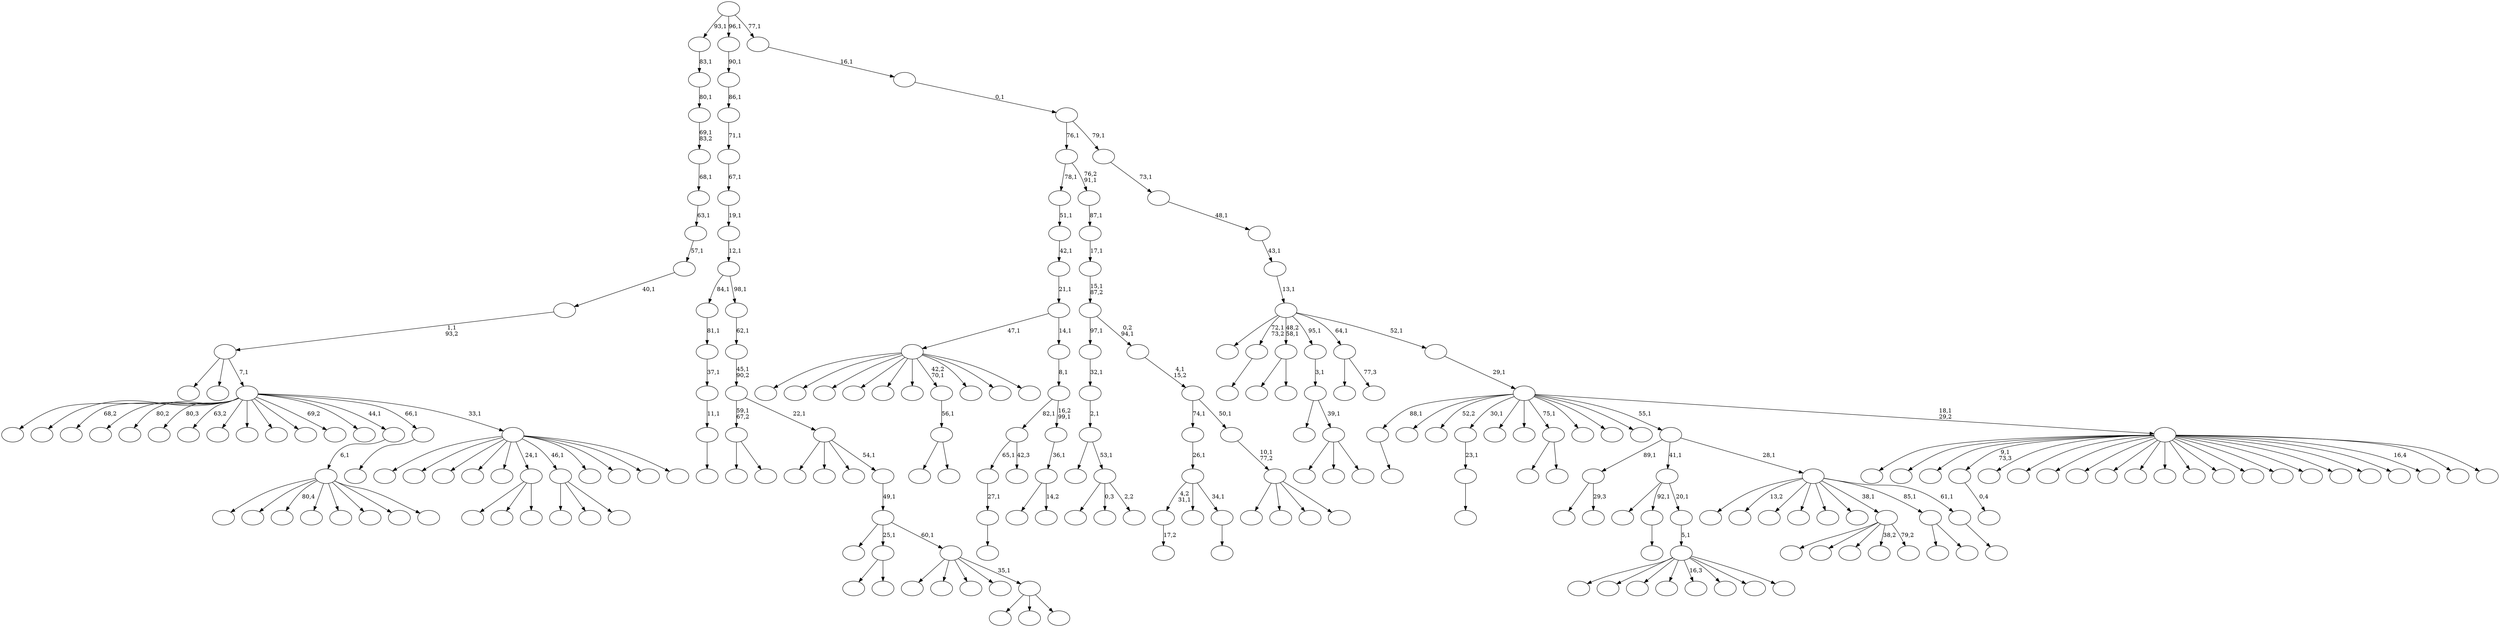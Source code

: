 digraph T {
	250 [label=""]
	249 [label=""]
	248 [label=""]
	247 [label=""]
	246 [label=""]
	245 [label=""]
	244 [label=""]
	243 [label=""]
	242 [label=""]
	241 [label=""]
	240 [label=""]
	239 [label=""]
	238 [label=""]
	237 [label=""]
	236 [label=""]
	235 [label=""]
	234 [label=""]
	233 [label=""]
	232 [label=""]
	231 [label=""]
	230 [label=""]
	229 [label=""]
	228 [label=""]
	227 [label=""]
	226 [label=""]
	225 [label=""]
	224 [label=""]
	223 [label=""]
	222 [label=""]
	221 [label=""]
	220 [label=""]
	219 [label=""]
	218 [label=""]
	217 [label=""]
	216 [label=""]
	215 [label=""]
	214 [label=""]
	213 [label=""]
	212 [label=""]
	211 [label=""]
	210 [label=""]
	209 [label=""]
	208 [label=""]
	207 [label=""]
	206 [label=""]
	205 [label=""]
	204 [label=""]
	203 [label=""]
	202 [label=""]
	201 [label=""]
	200 [label=""]
	199 [label=""]
	198 [label=""]
	197 [label=""]
	196 [label=""]
	195 [label=""]
	194 [label=""]
	193 [label=""]
	192 [label=""]
	191 [label=""]
	190 [label=""]
	189 [label=""]
	188 [label=""]
	187 [label=""]
	186 [label=""]
	185 [label=""]
	184 [label=""]
	183 [label=""]
	182 [label=""]
	181 [label=""]
	180 [label=""]
	179 [label=""]
	178 [label=""]
	177 [label=""]
	176 [label=""]
	175 [label=""]
	174 [label=""]
	173 [label=""]
	172 [label=""]
	171 [label=""]
	170 [label=""]
	169 [label=""]
	168 [label=""]
	167 [label=""]
	166 [label=""]
	165 [label=""]
	164 [label=""]
	163 [label=""]
	162 [label=""]
	161 [label=""]
	160 [label=""]
	159 [label=""]
	158 [label=""]
	157 [label=""]
	156 [label=""]
	155 [label=""]
	154 [label=""]
	153 [label=""]
	152 [label=""]
	151 [label=""]
	150 [label=""]
	149 [label=""]
	148 [label=""]
	147 [label=""]
	146 [label=""]
	145 [label=""]
	144 [label=""]
	143 [label=""]
	142 [label=""]
	141 [label=""]
	140 [label=""]
	139 [label=""]
	138 [label=""]
	137 [label=""]
	136 [label=""]
	135 [label=""]
	134 [label=""]
	133 [label=""]
	132 [label=""]
	131 [label=""]
	130 [label=""]
	129 [label=""]
	128 [label=""]
	127 [label=""]
	126 [label=""]
	125 [label=""]
	124 [label=""]
	123 [label=""]
	122 [label=""]
	121 [label=""]
	120 [label=""]
	119 [label=""]
	118 [label=""]
	117 [label=""]
	116 [label=""]
	115 [label=""]
	114 [label=""]
	113 [label=""]
	112 [label=""]
	111 [label=""]
	110 [label=""]
	109 [label=""]
	108 [label=""]
	107 [label=""]
	106 [label=""]
	105 [label=""]
	104 [label=""]
	103 [label=""]
	102 [label=""]
	101 [label=""]
	100 [label=""]
	99 [label=""]
	98 [label=""]
	97 [label=""]
	96 [label=""]
	95 [label=""]
	94 [label=""]
	93 [label=""]
	92 [label=""]
	91 [label=""]
	90 [label=""]
	89 [label=""]
	88 [label=""]
	87 [label=""]
	86 [label=""]
	85 [label=""]
	84 [label=""]
	83 [label=""]
	82 [label=""]
	81 [label=""]
	80 [label=""]
	79 [label=""]
	78 [label=""]
	77 [label=""]
	76 [label=""]
	75 [label=""]
	74 [label=""]
	73 [label=""]
	72 [label=""]
	71 [label=""]
	70 [label=""]
	69 [label=""]
	68 [label=""]
	67 [label=""]
	66 [label=""]
	65 [label=""]
	64 [label=""]
	63 [label=""]
	62 [label=""]
	61 [label=""]
	60 [label=""]
	59 [label=""]
	58 [label=""]
	57 [label=""]
	56 [label=""]
	55 [label=""]
	54 [label=""]
	53 [label=""]
	52 [label=""]
	51 [label=""]
	50 [label=""]
	49 [label=""]
	48 [label=""]
	47 [label=""]
	46 [label=""]
	45 [label=""]
	44 [label=""]
	43 [label=""]
	42 [label=""]
	41 [label=""]
	40 [label=""]
	39 [label=""]
	38 [label=""]
	37 [label=""]
	36 [label=""]
	35 [label=""]
	34 [label=""]
	33 [label=""]
	32 [label=""]
	31 [label=""]
	30 [label=""]
	29 [label=""]
	28 [label=""]
	27 [label=""]
	26 [label=""]
	25 [label=""]
	24 [label=""]
	23 [label=""]
	22 [label=""]
	21 [label=""]
	20 [label=""]
	19 [label=""]
	18 [label=""]
	17 [label=""]
	16 [label=""]
	15 [label=""]
	14 [label=""]
	13 [label=""]
	12 [label=""]
	11 [label=""]
	10 [label=""]
	9 [label=""]
	8 [label=""]
	7 [label=""]
	6 [label=""]
	5 [label=""]
	4 [label=""]
	3 [label=""]
	2 [label=""]
	1 [label=""]
	0 [label=""]
	236 -> 237 [label="0,4"]
	219 -> 220 [label=""]
	209 -> 210 [label="17,2"]
	202 -> 203 [label=""]
	195 -> 196 [label=""]
	194 -> 195 [label="27,1"]
	181 -> 194 [label="65,1"]
	181 -> 182 [label="42,3"]
	167 -> 168 [label=""]
	166 -> 167 [label="23,1"]
	163 -> 222 [label=""]
	163 -> 164 [label=""]
	162 -> 163 [label="56,1"]
	139 -> 193 [label=""]
	139 -> 140 [label=""]
	135 -> 136 [label=""]
	128 -> 229 [label=""]
	128 -> 192 [label=""]
	128 -> 129 [label=""]
	127 -> 176 [label=""]
	127 -> 128 [label="39,1"]
	126 -> 127 [label="3,1"]
	122 -> 183 [label=""]
	122 -> 123 [label=""]
	120 -> 121 [label=""]
	119 -> 209 [label="4,2\n31,1"]
	119 -> 169 [label=""]
	119 -> 120 [label="34,1"]
	118 -> 119 [label="26,1"]
	115 -> 241 [label=""]
	115 -> 230 [label=""]
	115 -> 204 [label=""]
	115 -> 144 [label="38,2"]
	115 -> 116 [label="79,2"]
	108 -> 177 [label=""]
	108 -> 109 [label="29,3"]
	105 -> 200 [label=""]
	105 -> 106 [label=""]
	103 -> 159 [label=""]
	103 -> 143 [label=""]
	103 -> 104 [label=""]
	101 -> 152 [label=""]
	101 -> 102 [label=""]
	98 -> 189 [label=""]
	98 -> 99 [label="77,3"]
	96 -> 226 [label=""]
	96 -> 208 [label=""]
	96 -> 199 [label=""]
	96 -> 190 [label=""]
	96 -> 179 [label="16,3"]
	96 -> 154 [label=""]
	96 -> 107 [label=""]
	96 -> 97 [label=""]
	95 -> 96 [label="5,1"]
	94 -> 138 [label=""]
	94 -> 135 [label="92,1"]
	94 -> 95 [label="20,1"]
	92 -> 247 [label=""]
	92 -> 246 [label=""]
	92 -> 233 [label=""]
	92 -> 228 [label=""]
	92 -> 215 [label=""]
	92 -> 185 [label=""]
	92 -> 162 [label="42,2\n70,1"]
	92 -> 156 [label=""]
	92 -> 117 [label=""]
	92 -> 93 [label=""]
	90 -> 214 [label=""]
	90 -> 157 [label=""]
	90 -> 91 [label=""]
	86 -> 238 [label=""]
	86 -> 145 [label="0,3"]
	86 -> 87 [label="2,2"]
	85 -> 207 [label=""]
	85 -> 86 [label="53,1"]
	84 -> 85 [label="2,1"]
	83 -> 84 [label="32,1"]
	81 -> 212 [label=""]
	81 -> 82 [label="14,2"]
	80 -> 81 [label="36,1"]
	79 -> 181 [label="82,1"]
	79 -> 80 [label="16,2\n99,1"]
	78 -> 79 [label="8,1"]
	77 -> 92 [label="47,1"]
	77 -> 78 [label="14,1"]
	76 -> 77 [label="21,1"]
	75 -> 76 [label="42,1"]
	74 -> 75 [label="51,1"]
	67 -> 68 [label=""]
	66 -> 67 [label="11,1"]
	65 -> 66 [label="37,1"]
	64 -> 65 [label="81,1"]
	62 -> 188 [label=""]
	62 -> 63 [label=""]
	60 -> 173 [label=""]
	60 -> 134 [label=""]
	60 -> 132 [label=""]
	60 -> 61 [label=""]
	59 -> 60 [label="10,1\n77,2"]
	58 -> 118 [label="74,1"]
	58 -> 59 [label="50,1"]
	57 -> 58 [label="4,1\n15,2"]
	56 -> 83 [label="97,1"]
	56 -> 57 [label="0,2\n94,1"]
	55 -> 56 [label="15,1\n87,2"]
	54 -> 55 [label="17,1"]
	53 -> 54 [label="87,1"]
	52 -> 74 [label="78,1"]
	52 -> 53 [label="76,2\n91,1"]
	50 -> 51 [label=""]
	49 -> 249 [label=""]
	49 -> 234 [label="13,2"]
	49 -> 216 [label=""]
	49 -> 201 [label=""]
	49 -> 161 [label=""]
	49 -> 137 [label=""]
	49 -> 115 [label="38,1"]
	49 -> 105 [label="85,1"]
	49 -> 50 [label="61,1"]
	48 -> 108 [label="89,1"]
	48 -> 94 [label="41,1"]
	48 -> 49 [label="28,1"]
	45 -> 240 [label=""]
	45 -> 235 [label=""]
	45 -> 218 [label="80,4"]
	45 -> 197 [label=""]
	45 -> 170 [label=""]
	45 -> 165 [label=""]
	45 -> 72 [label=""]
	45 -> 46 [label=""]
	44 -> 45 [label="6,1"]
	42 -> 43 [label=""]
	39 -> 245 [label=""]
	39 -> 224 [label=""]
	39 -> 223 [label=""]
	39 -> 153 [label=""]
	39 -> 142 [label=""]
	39 -> 103 [label="24,1"]
	39 -> 90 [label="46,1"]
	39 -> 89 [label=""]
	39 -> 47 [label=""]
	39 -> 41 [label=""]
	39 -> 40 [label=""]
	38 -> 242 [label=""]
	38 -> 239 [label=""]
	38 -> 205 [label="68,2"]
	38 -> 191 [label=""]
	38 -> 184 [label="80,2"]
	38 -> 180 [label="80,3"]
	38 -> 172 [label="63,2"]
	38 -> 150 [label=""]
	38 -> 149 [label=""]
	38 -> 146 [label=""]
	38 -> 141 [label=""]
	38 -> 112 [label="69,2"]
	38 -> 88 [label=""]
	38 -> 44 [label="44,1"]
	38 -> 42 [label="66,1"]
	38 -> 39 [label="33,1"]
	37 -> 174 [label=""]
	37 -> 147 [label=""]
	37 -> 38 [label="7,1"]
	36 -> 37 [label="1,1\n93,2"]
	35 -> 36 [label="40,1"]
	34 -> 35 [label="57,1"]
	33 -> 34 [label="63,1"]
	32 -> 33 [label="68,1"]
	31 -> 32 [label="69,1\n83,2"]
	30 -> 31 [label="80,1"]
	29 -> 30 [label="83,1"]
	27 -> 250 [label=""]
	27 -> 100 [label=""]
	27 -> 28 [label=""]
	26 -> 175 [label=""]
	26 -> 155 [label=""]
	26 -> 124 [label=""]
	26 -> 70 [label=""]
	26 -> 27 [label="35,1"]
	25 -> 232 [label=""]
	25 -> 62 [label="25,1"]
	25 -> 26 [label="60,1"]
	24 -> 25 [label="49,1"]
	23 -> 130 [label=""]
	23 -> 73 [label=""]
	23 -> 71 [label=""]
	23 -> 24 [label="54,1"]
	22 -> 101 [label="59,1\n67,2"]
	22 -> 23 [label="22,1"]
	21 -> 22 [label="45,1\n90,2"]
	20 -> 21 [label="62,1"]
	19 -> 64 [label="84,1"]
	19 -> 20 [label="98,1"]
	18 -> 19 [label="12,1"]
	17 -> 18 [label="19,1"]
	16 -> 17 [label="67,1"]
	15 -> 16 [label="71,1"]
	14 -> 15 [label="86,1"]
	13 -> 14 [label="90,1"]
	11 -> 248 [label=""]
	11 -> 244 [label=""]
	11 -> 243 [label=""]
	11 -> 236 [label="9,1\n73,3"]
	11 -> 231 [label=""]
	11 -> 227 [label=""]
	11 -> 225 [label=""]
	11 -> 221 [label=""]
	11 -> 217 [label=""]
	11 -> 206 [label=""]
	11 -> 198 [label=""]
	11 -> 186 [label=""]
	11 -> 178 [label=""]
	11 -> 171 [label=""]
	11 -> 160 [label=""]
	11 -> 158 [label=""]
	11 -> 151 [label=""]
	11 -> 133 [label=""]
	11 -> 131 [label=""]
	11 -> 114 [label="16,4"]
	11 -> 113 [label=""]
	11 -> 12 [label=""]
	10 -> 219 [label="88,1"]
	10 -> 211 [label=""]
	10 -> 187 [label="52,2"]
	10 -> 166 [label="30,1"]
	10 -> 148 [label=""]
	10 -> 125 [label=""]
	10 -> 122 [label="75,1"]
	10 -> 111 [label=""]
	10 -> 110 [label=""]
	10 -> 69 [label=""]
	10 -> 48 [label="55,1"]
	10 -> 11 [label="18,1\n29,2"]
	9 -> 10 [label="29,1"]
	8 -> 213 [label=""]
	8 -> 202 [label="72,1\n73,2"]
	8 -> 139 [label="48,2\n58,1"]
	8 -> 126 [label="95,1"]
	8 -> 98 [label="64,1"]
	8 -> 9 [label="52,1"]
	7 -> 8 [label="13,1"]
	6 -> 7 [label="43,1"]
	5 -> 6 [label="48,1"]
	4 -> 5 [label="73,1"]
	3 -> 52 [label="76,1"]
	3 -> 4 [label="79,1"]
	2 -> 3 [label="0,1"]
	1 -> 2 [label="16,1"]
	0 -> 29 [label="93,1"]
	0 -> 13 [label="96,1"]
	0 -> 1 [label="77,1"]
}
